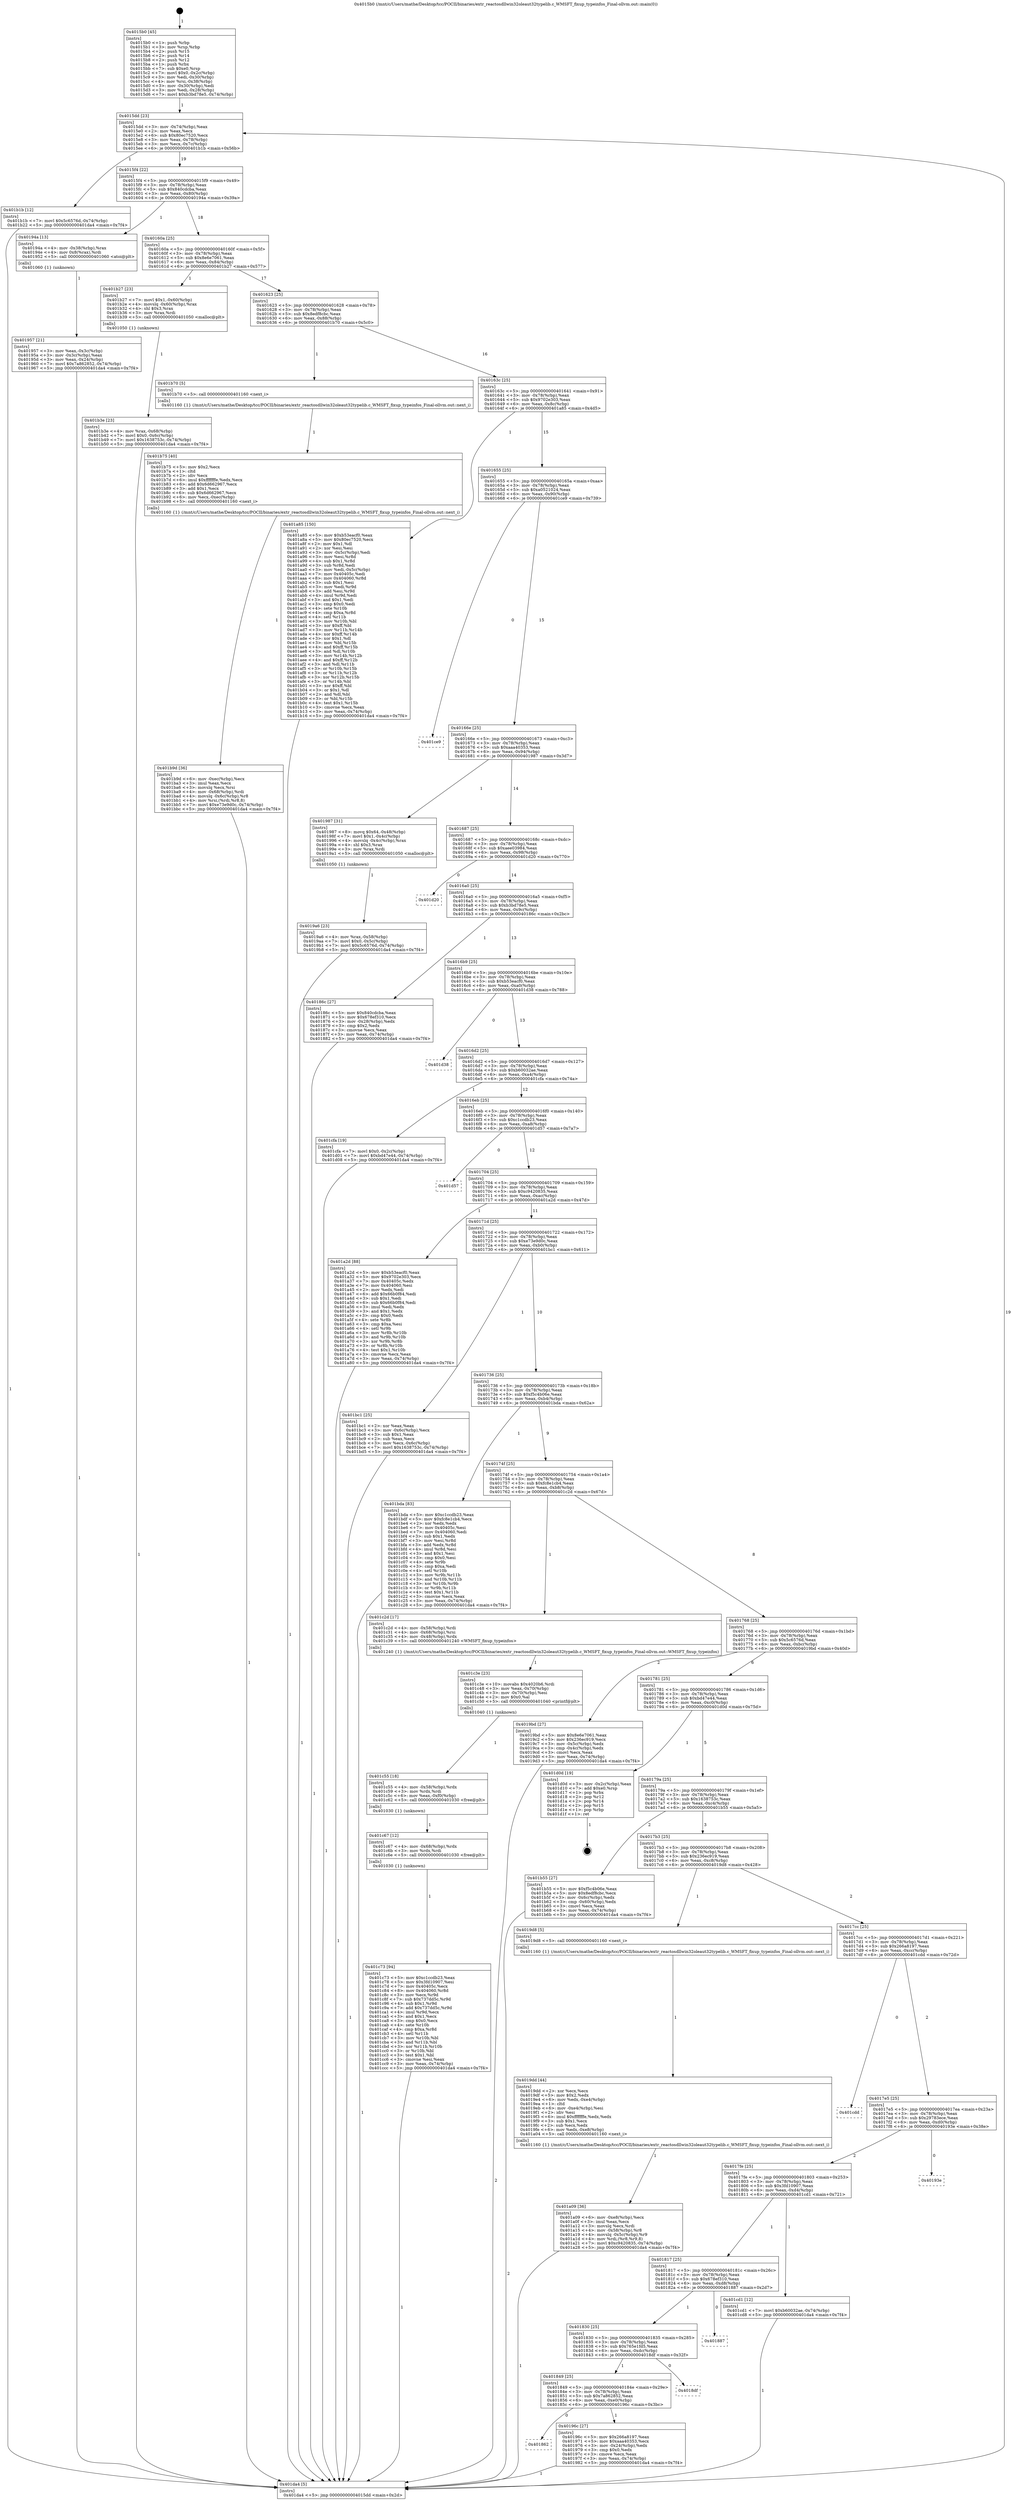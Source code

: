 digraph "0x4015b0" {
  label = "0x4015b0 (/mnt/c/Users/mathe/Desktop/tcc/POCII/binaries/extr_reactosdllwin32oleaut32typelib.c_WMSFT_fixup_typeinfos_Final-ollvm.out::main(0))"
  labelloc = "t"
  node[shape=record]

  Entry [label="",width=0.3,height=0.3,shape=circle,fillcolor=black,style=filled]
  "0x4015dd" [label="{
     0x4015dd [23]\l
     | [instrs]\l
     &nbsp;&nbsp;0x4015dd \<+3\>: mov -0x74(%rbp),%eax\l
     &nbsp;&nbsp;0x4015e0 \<+2\>: mov %eax,%ecx\l
     &nbsp;&nbsp;0x4015e2 \<+6\>: sub $0x80ec7520,%ecx\l
     &nbsp;&nbsp;0x4015e8 \<+3\>: mov %eax,-0x78(%rbp)\l
     &nbsp;&nbsp;0x4015eb \<+3\>: mov %ecx,-0x7c(%rbp)\l
     &nbsp;&nbsp;0x4015ee \<+6\>: je 0000000000401b1b \<main+0x56b\>\l
  }"]
  "0x401b1b" [label="{
     0x401b1b [12]\l
     | [instrs]\l
     &nbsp;&nbsp;0x401b1b \<+7\>: movl $0x5c6576d,-0x74(%rbp)\l
     &nbsp;&nbsp;0x401b22 \<+5\>: jmp 0000000000401da4 \<main+0x7f4\>\l
  }"]
  "0x4015f4" [label="{
     0x4015f4 [22]\l
     | [instrs]\l
     &nbsp;&nbsp;0x4015f4 \<+5\>: jmp 00000000004015f9 \<main+0x49\>\l
     &nbsp;&nbsp;0x4015f9 \<+3\>: mov -0x78(%rbp),%eax\l
     &nbsp;&nbsp;0x4015fc \<+5\>: sub $0x840cdcba,%eax\l
     &nbsp;&nbsp;0x401601 \<+3\>: mov %eax,-0x80(%rbp)\l
     &nbsp;&nbsp;0x401604 \<+6\>: je 000000000040194a \<main+0x39a\>\l
  }"]
  Exit [label="",width=0.3,height=0.3,shape=circle,fillcolor=black,style=filled,peripheries=2]
  "0x40194a" [label="{
     0x40194a [13]\l
     | [instrs]\l
     &nbsp;&nbsp;0x40194a \<+4\>: mov -0x38(%rbp),%rax\l
     &nbsp;&nbsp;0x40194e \<+4\>: mov 0x8(%rax),%rdi\l
     &nbsp;&nbsp;0x401952 \<+5\>: call 0000000000401060 \<atoi@plt\>\l
     | [calls]\l
     &nbsp;&nbsp;0x401060 \{1\} (unknown)\l
  }"]
  "0x40160a" [label="{
     0x40160a [25]\l
     | [instrs]\l
     &nbsp;&nbsp;0x40160a \<+5\>: jmp 000000000040160f \<main+0x5f\>\l
     &nbsp;&nbsp;0x40160f \<+3\>: mov -0x78(%rbp),%eax\l
     &nbsp;&nbsp;0x401612 \<+5\>: sub $0x8e6e7061,%eax\l
     &nbsp;&nbsp;0x401617 \<+6\>: mov %eax,-0x84(%rbp)\l
     &nbsp;&nbsp;0x40161d \<+6\>: je 0000000000401b27 \<main+0x577\>\l
  }"]
  "0x401c73" [label="{
     0x401c73 [94]\l
     | [instrs]\l
     &nbsp;&nbsp;0x401c73 \<+5\>: mov $0xc1ccdb23,%eax\l
     &nbsp;&nbsp;0x401c78 \<+5\>: mov $0x3fd10907,%esi\l
     &nbsp;&nbsp;0x401c7d \<+7\>: mov 0x40405c,%ecx\l
     &nbsp;&nbsp;0x401c84 \<+8\>: mov 0x404060,%r8d\l
     &nbsp;&nbsp;0x401c8c \<+3\>: mov %ecx,%r9d\l
     &nbsp;&nbsp;0x401c8f \<+7\>: sub $0x737dd5c,%r9d\l
     &nbsp;&nbsp;0x401c96 \<+4\>: sub $0x1,%r9d\l
     &nbsp;&nbsp;0x401c9a \<+7\>: add $0x737dd5c,%r9d\l
     &nbsp;&nbsp;0x401ca1 \<+4\>: imul %r9d,%ecx\l
     &nbsp;&nbsp;0x401ca5 \<+3\>: and $0x1,%ecx\l
     &nbsp;&nbsp;0x401ca8 \<+3\>: cmp $0x0,%ecx\l
     &nbsp;&nbsp;0x401cab \<+4\>: sete %r10b\l
     &nbsp;&nbsp;0x401caf \<+4\>: cmp $0xa,%r8d\l
     &nbsp;&nbsp;0x401cb3 \<+4\>: setl %r11b\l
     &nbsp;&nbsp;0x401cb7 \<+3\>: mov %r10b,%bl\l
     &nbsp;&nbsp;0x401cba \<+3\>: and %r11b,%bl\l
     &nbsp;&nbsp;0x401cbd \<+3\>: xor %r11b,%r10b\l
     &nbsp;&nbsp;0x401cc0 \<+3\>: or %r10b,%bl\l
     &nbsp;&nbsp;0x401cc3 \<+3\>: test $0x1,%bl\l
     &nbsp;&nbsp;0x401cc6 \<+3\>: cmovne %esi,%eax\l
     &nbsp;&nbsp;0x401cc9 \<+3\>: mov %eax,-0x74(%rbp)\l
     &nbsp;&nbsp;0x401ccc \<+5\>: jmp 0000000000401da4 \<main+0x7f4\>\l
  }"]
  "0x401b27" [label="{
     0x401b27 [23]\l
     | [instrs]\l
     &nbsp;&nbsp;0x401b27 \<+7\>: movl $0x1,-0x60(%rbp)\l
     &nbsp;&nbsp;0x401b2e \<+4\>: movslq -0x60(%rbp),%rax\l
     &nbsp;&nbsp;0x401b32 \<+4\>: shl $0x3,%rax\l
     &nbsp;&nbsp;0x401b36 \<+3\>: mov %rax,%rdi\l
     &nbsp;&nbsp;0x401b39 \<+5\>: call 0000000000401050 \<malloc@plt\>\l
     | [calls]\l
     &nbsp;&nbsp;0x401050 \{1\} (unknown)\l
  }"]
  "0x401623" [label="{
     0x401623 [25]\l
     | [instrs]\l
     &nbsp;&nbsp;0x401623 \<+5\>: jmp 0000000000401628 \<main+0x78\>\l
     &nbsp;&nbsp;0x401628 \<+3\>: mov -0x78(%rbp),%eax\l
     &nbsp;&nbsp;0x40162b \<+5\>: sub $0x8edf8cbc,%eax\l
     &nbsp;&nbsp;0x401630 \<+6\>: mov %eax,-0x88(%rbp)\l
     &nbsp;&nbsp;0x401636 \<+6\>: je 0000000000401b70 \<main+0x5c0\>\l
  }"]
  "0x401c67" [label="{
     0x401c67 [12]\l
     | [instrs]\l
     &nbsp;&nbsp;0x401c67 \<+4\>: mov -0x68(%rbp),%rdx\l
     &nbsp;&nbsp;0x401c6b \<+3\>: mov %rdx,%rdi\l
     &nbsp;&nbsp;0x401c6e \<+5\>: call 0000000000401030 \<free@plt\>\l
     | [calls]\l
     &nbsp;&nbsp;0x401030 \{1\} (unknown)\l
  }"]
  "0x401b70" [label="{
     0x401b70 [5]\l
     | [instrs]\l
     &nbsp;&nbsp;0x401b70 \<+5\>: call 0000000000401160 \<next_i\>\l
     | [calls]\l
     &nbsp;&nbsp;0x401160 \{1\} (/mnt/c/Users/mathe/Desktop/tcc/POCII/binaries/extr_reactosdllwin32oleaut32typelib.c_WMSFT_fixup_typeinfos_Final-ollvm.out::next_i)\l
  }"]
  "0x40163c" [label="{
     0x40163c [25]\l
     | [instrs]\l
     &nbsp;&nbsp;0x40163c \<+5\>: jmp 0000000000401641 \<main+0x91\>\l
     &nbsp;&nbsp;0x401641 \<+3\>: mov -0x78(%rbp),%eax\l
     &nbsp;&nbsp;0x401644 \<+5\>: sub $0x9702e303,%eax\l
     &nbsp;&nbsp;0x401649 \<+6\>: mov %eax,-0x8c(%rbp)\l
     &nbsp;&nbsp;0x40164f \<+6\>: je 0000000000401a85 \<main+0x4d5\>\l
  }"]
  "0x401c55" [label="{
     0x401c55 [18]\l
     | [instrs]\l
     &nbsp;&nbsp;0x401c55 \<+4\>: mov -0x58(%rbp),%rdx\l
     &nbsp;&nbsp;0x401c59 \<+3\>: mov %rdx,%rdi\l
     &nbsp;&nbsp;0x401c5c \<+6\>: mov %eax,-0xf0(%rbp)\l
     &nbsp;&nbsp;0x401c62 \<+5\>: call 0000000000401030 \<free@plt\>\l
     | [calls]\l
     &nbsp;&nbsp;0x401030 \{1\} (unknown)\l
  }"]
  "0x401a85" [label="{
     0x401a85 [150]\l
     | [instrs]\l
     &nbsp;&nbsp;0x401a85 \<+5\>: mov $0xb53eacf0,%eax\l
     &nbsp;&nbsp;0x401a8a \<+5\>: mov $0x80ec7520,%ecx\l
     &nbsp;&nbsp;0x401a8f \<+2\>: mov $0x1,%dl\l
     &nbsp;&nbsp;0x401a91 \<+2\>: xor %esi,%esi\l
     &nbsp;&nbsp;0x401a93 \<+3\>: mov -0x5c(%rbp),%edi\l
     &nbsp;&nbsp;0x401a96 \<+3\>: mov %esi,%r8d\l
     &nbsp;&nbsp;0x401a99 \<+4\>: sub $0x1,%r8d\l
     &nbsp;&nbsp;0x401a9d \<+3\>: sub %r8d,%edi\l
     &nbsp;&nbsp;0x401aa0 \<+3\>: mov %edi,-0x5c(%rbp)\l
     &nbsp;&nbsp;0x401aa3 \<+7\>: mov 0x40405c,%edi\l
     &nbsp;&nbsp;0x401aaa \<+8\>: mov 0x404060,%r8d\l
     &nbsp;&nbsp;0x401ab2 \<+3\>: sub $0x1,%esi\l
     &nbsp;&nbsp;0x401ab5 \<+3\>: mov %edi,%r9d\l
     &nbsp;&nbsp;0x401ab8 \<+3\>: add %esi,%r9d\l
     &nbsp;&nbsp;0x401abb \<+4\>: imul %r9d,%edi\l
     &nbsp;&nbsp;0x401abf \<+3\>: and $0x1,%edi\l
     &nbsp;&nbsp;0x401ac2 \<+3\>: cmp $0x0,%edi\l
     &nbsp;&nbsp;0x401ac5 \<+4\>: sete %r10b\l
     &nbsp;&nbsp;0x401ac9 \<+4\>: cmp $0xa,%r8d\l
     &nbsp;&nbsp;0x401acd \<+4\>: setl %r11b\l
     &nbsp;&nbsp;0x401ad1 \<+3\>: mov %r10b,%bl\l
     &nbsp;&nbsp;0x401ad4 \<+3\>: xor $0xff,%bl\l
     &nbsp;&nbsp;0x401ad7 \<+3\>: mov %r11b,%r14b\l
     &nbsp;&nbsp;0x401ada \<+4\>: xor $0xff,%r14b\l
     &nbsp;&nbsp;0x401ade \<+3\>: xor $0x1,%dl\l
     &nbsp;&nbsp;0x401ae1 \<+3\>: mov %bl,%r15b\l
     &nbsp;&nbsp;0x401ae4 \<+4\>: and $0xff,%r15b\l
     &nbsp;&nbsp;0x401ae8 \<+3\>: and %dl,%r10b\l
     &nbsp;&nbsp;0x401aeb \<+3\>: mov %r14b,%r12b\l
     &nbsp;&nbsp;0x401aee \<+4\>: and $0xff,%r12b\l
     &nbsp;&nbsp;0x401af2 \<+3\>: and %dl,%r11b\l
     &nbsp;&nbsp;0x401af5 \<+3\>: or %r10b,%r15b\l
     &nbsp;&nbsp;0x401af8 \<+3\>: or %r11b,%r12b\l
     &nbsp;&nbsp;0x401afb \<+3\>: xor %r12b,%r15b\l
     &nbsp;&nbsp;0x401afe \<+3\>: or %r14b,%bl\l
     &nbsp;&nbsp;0x401b01 \<+3\>: xor $0xff,%bl\l
     &nbsp;&nbsp;0x401b04 \<+3\>: or $0x1,%dl\l
     &nbsp;&nbsp;0x401b07 \<+2\>: and %dl,%bl\l
     &nbsp;&nbsp;0x401b09 \<+3\>: or %bl,%r15b\l
     &nbsp;&nbsp;0x401b0c \<+4\>: test $0x1,%r15b\l
     &nbsp;&nbsp;0x401b10 \<+3\>: cmovne %ecx,%eax\l
     &nbsp;&nbsp;0x401b13 \<+3\>: mov %eax,-0x74(%rbp)\l
     &nbsp;&nbsp;0x401b16 \<+5\>: jmp 0000000000401da4 \<main+0x7f4\>\l
  }"]
  "0x401655" [label="{
     0x401655 [25]\l
     | [instrs]\l
     &nbsp;&nbsp;0x401655 \<+5\>: jmp 000000000040165a \<main+0xaa\>\l
     &nbsp;&nbsp;0x40165a \<+3\>: mov -0x78(%rbp),%eax\l
     &nbsp;&nbsp;0x40165d \<+5\>: sub $0xa0521024,%eax\l
     &nbsp;&nbsp;0x401662 \<+6\>: mov %eax,-0x90(%rbp)\l
     &nbsp;&nbsp;0x401668 \<+6\>: je 0000000000401ce9 \<main+0x739\>\l
  }"]
  "0x401c3e" [label="{
     0x401c3e [23]\l
     | [instrs]\l
     &nbsp;&nbsp;0x401c3e \<+10\>: movabs $0x4020b6,%rdi\l
     &nbsp;&nbsp;0x401c48 \<+3\>: mov %eax,-0x70(%rbp)\l
     &nbsp;&nbsp;0x401c4b \<+3\>: mov -0x70(%rbp),%esi\l
     &nbsp;&nbsp;0x401c4e \<+2\>: mov $0x0,%al\l
     &nbsp;&nbsp;0x401c50 \<+5\>: call 0000000000401040 \<printf@plt\>\l
     | [calls]\l
     &nbsp;&nbsp;0x401040 \{1\} (unknown)\l
  }"]
  "0x401ce9" [label="{
     0x401ce9\l
  }", style=dashed]
  "0x40166e" [label="{
     0x40166e [25]\l
     | [instrs]\l
     &nbsp;&nbsp;0x40166e \<+5\>: jmp 0000000000401673 \<main+0xc3\>\l
     &nbsp;&nbsp;0x401673 \<+3\>: mov -0x78(%rbp),%eax\l
     &nbsp;&nbsp;0x401676 \<+5\>: sub $0xaaa40353,%eax\l
     &nbsp;&nbsp;0x40167b \<+6\>: mov %eax,-0x94(%rbp)\l
     &nbsp;&nbsp;0x401681 \<+6\>: je 0000000000401987 \<main+0x3d7\>\l
  }"]
  "0x401b9d" [label="{
     0x401b9d [36]\l
     | [instrs]\l
     &nbsp;&nbsp;0x401b9d \<+6\>: mov -0xec(%rbp),%ecx\l
     &nbsp;&nbsp;0x401ba3 \<+3\>: imul %eax,%ecx\l
     &nbsp;&nbsp;0x401ba6 \<+3\>: movslq %ecx,%rsi\l
     &nbsp;&nbsp;0x401ba9 \<+4\>: mov -0x68(%rbp),%rdi\l
     &nbsp;&nbsp;0x401bad \<+4\>: movslq -0x6c(%rbp),%r8\l
     &nbsp;&nbsp;0x401bb1 \<+4\>: mov %rsi,(%rdi,%r8,8)\l
     &nbsp;&nbsp;0x401bb5 \<+7\>: movl $0xe73e9d0c,-0x74(%rbp)\l
     &nbsp;&nbsp;0x401bbc \<+5\>: jmp 0000000000401da4 \<main+0x7f4\>\l
  }"]
  "0x401987" [label="{
     0x401987 [31]\l
     | [instrs]\l
     &nbsp;&nbsp;0x401987 \<+8\>: movq $0x64,-0x48(%rbp)\l
     &nbsp;&nbsp;0x40198f \<+7\>: movl $0x1,-0x4c(%rbp)\l
     &nbsp;&nbsp;0x401996 \<+4\>: movslq -0x4c(%rbp),%rax\l
     &nbsp;&nbsp;0x40199a \<+4\>: shl $0x3,%rax\l
     &nbsp;&nbsp;0x40199e \<+3\>: mov %rax,%rdi\l
     &nbsp;&nbsp;0x4019a1 \<+5\>: call 0000000000401050 \<malloc@plt\>\l
     | [calls]\l
     &nbsp;&nbsp;0x401050 \{1\} (unknown)\l
  }"]
  "0x401687" [label="{
     0x401687 [25]\l
     | [instrs]\l
     &nbsp;&nbsp;0x401687 \<+5\>: jmp 000000000040168c \<main+0xdc\>\l
     &nbsp;&nbsp;0x40168c \<+3\>: mov -0x78(%rbp),%eax\l
     &nbsp;&nbsp;0x40168f \<+5\>: sub $0xaee03984,%eax\l
     &nbsp;&nbsp;0x401694 \<+6\>: mov %eax,-0x98(%rbp)\l
     &nbsp;&nbsp;0x40169a \<+6\>: je 0000000000401d20 \<main+0x770\>\l
  }"]
  "0x401b75" [label="{
     0x401b75 [40]\l
     | [instrs]\l
     &nbsp;&nbsp;0x401b75 \<+5\>: mov $0x2,%ecx\l
     &nbsp;&nbsp;0x401b7a \<+1\>: cltd\l
     &nbsp;&nbsp;0x401b7b \<+2\>: idiv %ecx\l
     &nbsp;&nbsp;0x401b7d \<+6\>: imul $0xfffffffe,%edx,%ecx\l
     &nbsp;&nbsp;0x401b83 \<+6\>: add $0x6d662967,%ecx\l
     &nbsp;&nbsp;0x401b89 \<+3\>: add $0x1,%ecx\l
     &nbsp;&nbsp;0x401b8c \<+6\>: sub $0x6d662967,%ecx\l
     &nbsp;&nbsp;0x401b92 \<+6\>: mov %ecx,-0xec(%rbp)\l
     &nbsp;&nbsp;0x401b98 \<+5\>: call 0000000000401160 \<next_i\>\l
     | [calls]\l
     &nbsp;&nbsp;0x401160 \{1\} (/mnt/c/Users/mathe/Desktop/tcc/POCII/binaries/extr_reactosdllwin32oleaut32typelib.c_WMSFT_fixup_typeinfos_Final-ollvm.out::next_i)\l
  }"]
  "0x401d20" [label="{
     0x401d20\l
  }", style=dashed]
  "0x4016a0" [label="{
     0x4016a0 [25]\l
     | [instrs]\l
     &nbsp;&nbsp;0x4016a0 \<+5\>: jmp 00000000004016a5 \<main+0xf5\>\l
     &nbsp;&nbsp;0x4016a5 \<+3\>: mov -0x78(%rbp),%eax\l
     &nbsp;&nbsp;0x4016a8 \<+5\>: sub $0xb3bd78e5,%eax\l
     &nbsp;&nbsp;0x4016ad \<+6\>: mov %eax,-0x9c(%rbp)\l
     &nbsp;&nbsp;0x4016b3 \<+6\>: je 000000000040186c \<main+0x2bc\>\l
  }"]
  "0x401b3e" [label="{
     0x401b3e [23]\l
     | [instrs]\l
     &nbsp;&nbsp;0x401b3e \<+4\>: mov %rax,-0x68(%rbp)\l
     &nbsp;&nbsp;0x401b42 \<+7\>: movl $0x0,-0x6c(%rbp)\l
     &nbsp;&nbsp;0x401b49 \<+7\>: movl $0x1638753c,-0x74(%rbp)\l
     &nbsp;&nbsp;0x401b50 \<+5\>: jmp 0000000000401da4 \<main+0x7f4\>\l
  }"]
  "0x40186c" [label="{
     0x40186c [27]\l
     | [instrs]\l
     &nbsp;&nbsp;0x40186c \<+5\>: mov $0x840cdcba,%eax\l
     &nbsp;&nbsp;0x401871 \<+5\>: mov $0x678ef310,%ecx\l
     &nbsp;&nbsp;0x401876 \<+3\>: mov -0x28(%rbp),%edx\l
     &nbsp;&nbsp;0x401879 \<+3\>: cmp $0x2,%edx\l
     &nbsp;&nbsp;0x40187c \<+3\>: cmovne %ecx,%eax\l
     &nbsp;&nbsp;0x40187f \<+3\>: mov %eax,-0x74(%rbp)\l
     &nbsp;&nbsp;0x401882 \<+5\>: jmp 0000000000401da4 \<main+0x7f4\>\l
  }"]
  "0x4016b9" [label="{
     0x4016b9 [25]\l
     | [instrs]\l
     &nbsp;&nbsp;0x4016b9 \<+5\>: jmp 00000000004016be \<main+0x10e\>\l
     &nbsp;&nbsp;0x4016be \<+3\>: mov -0x78(%rbp),%eax\l
     &nbsp;&nbsp;0x4016c1 \<+5\>: sub $0xb53eacf0,%eax\l
     &nbsp;&nbsp;0x4016c6 \<+6\>: mov %eax,-0xa0(%rbp)\l
     &nbsp;&nbsp;0x4016cc \<+6\>: je 0000000000401d38 \<main+0x788\>\l
  }"]
  "0x401da4" [label="{
     0x401da4 [5]\l
     | [instrs]\l
     &nbsp;&nbsp;0x401da4 \<+5\>: jmp 00000000004015dd \<main+0x2d\>\l
  }"]
  "0x4015b0" [label="{
     0x4015b0 [45]\l
     | [instrs]\l
     &nbsp;&nbsp;0x4015b0 \<+1\>: push %rbp\l
     &nbsp;&nbsp;0x4015b1 \<+3\>: mov %rsp,%rbp\l
     &nbsp;&nbsp;0x4015b4 \<+2\>: push %r15\l
     &nbsp;&nbsp;0x4015b6 \<+2\>: push %r14\l
     &nbsp;&nbsp;0x4015b8 \<+2\>: push %r12\l
     &nbsp;&nbsp;0x4015ba \<+1\>: push %rbx\l
     &nbsp;&nbsp;0x4015bb \<+7\>: sub $0xe0,%rsp\l
     &nbsp;&nbsp;0x4015c2 \<+7\>: movl $0x0,-0x2c(%rbp)\l
     &nbsp;&nbsp;0x4015c9 \<+3\>: mov %edi,-0x30(%rbp)\l
     &nbsp;&nbsp;0x4015cc \<+4\>: mov %rsi,-0x38(%rbp)\l
     &nbsp;&nbsp;0x4015d0 \<+3\>: mov -0x30(%rbp),%edi\l
     &nbsp;&nbsp;0x4015d3 \<+3\>: mov %edi,-0x28(%rbp)\l
     &nbsp;&nbsp;0x4015d6 \<+7\>: movl $0xb3bd78e5,-0x74(%rbp)\l
  }"]
  "0x401957" [label="{
     0x401957 [21]\l
     | [instrs]\l
     &nbsp;&nbsp;0x401957 \<+3\>: mov %eax,-0x3c(%rbp)\l
     &nbsp;&nbsp;0x40195a \<+3\>: mov -0x3c(%rbp),%eax\l
     &nbsp;&nbsp;0x40195d \<+3\>: mov %eax,-0x24(%rbp)\l
     &nbsp;&nbsp;0x401960 \<+7\>: movl $0x7a862852,-0x74(%rbp)\l
     &nbsp;&nbsp;0x401967 \<+5\>: jmp 0000000000401da4 \<main+0x7f4\>\l
  }"]
  "0x401a09" [label="{
     0x401a09 [36]\l
     | [instrs]\l
     &nbsp;&nbsp;0x401a09 \<+6\>: mov -0xe8(%rbp),%ecx\l
     &nbsp;&nbsp;0x401a0f \<+3\>: imul %eax,%ecx\l
     &nbsp;&nbsp;0x401a12 \<+3\>: movslq %ecx,%rdi\l
     &nbsp;&nbsp;0x401a15 \<+4\>: mov -0x58(%rbp),%r8\l
     &nbsp;&nbsp;0x401a19 \<+4\>: movslq -0x5c(%rbp),%r9\l
     &nbsp;&nbsp;0x401a1d \<+4\>: mov %rdi,(%r8,%r9,8)\l
     &nbsp;&nbsp;0x401a21 \<+7\>: movl $0xc9420835,-0x74(%rbp)\l
     &nbsp;&nbsp;0x401a28 \<+5\>: jmp 0000000000401da4 \<main+0x7f4\>\l
  }"]
  "0x401d38" [label="{
     0x401d38\l
  }", style=dashed]
  "0x4016d2" [label="{
     0x4016d2 [25]\l
     | [instrs]\l
     &nbsp;&nbsp;0x4016d2 \<+5\>: jmp 00000000004016d7 \<main+0x127\>\l
     &nbsp;&nbsp;0x4016d7 \<+3\>: mov -0x78(%rbp),%eax\l
     &nbsp;&nbsp;0x4016da \<+5\>: sub $0xb60032ae,%eax\l
     &nbsp;&nbsp;0x4016df \<+6\>: mov %eax,-0xa4(%rbp)\l
     &nbsp;&nbsp;0x4016e5 \<+6\>: je 0000000000401cfa \<main+0x74a\>\l
  }"]
  "0x4019dd" [label="{
     0x4019dd [44]\l
     | [instrs]\l
     &nbsp;&nbsp;0x4019dd \<+2\>: xor %ecx,%ecx\l
     &nbsp;&nbsp;0x4019df \<+5\>: mov $0x2,%edx\l
     &nbsp;&nbsp;0x4019e4 \<+6\>: mov %edx,-0xe4(%rbp)\l
     &nbsp;&nbsp;0x4019ea \<+1\>: cltd\l
     &nbsp;&nbsp;0x4019eb \<+6\>: mov -0xe4(%rbp),%esi\l
     &nbsp;&nbsp;0x4019f1 \<+2\>: idiv %esi\l
     &nbsp;&nbsp;0x4019f3 \<+6\>: imul $0xfffffffe,%edx,%edx\l
     &nbsp;&nbsp;0x4019f9 \<+3\>: sub $0x1,%ecx\l
     &nbsp;&nbsp;0x4019fc \<+2\>: sub %ecx,%edx\l
     &nbsp;&nbsp;0x4019fe \<+6\>: mov %edx,-0xe8(%rbp)\l
     &nbsp;&nbsp;0x401a04 \<+5\>: call 0000000000401160 \<next_i\>\l
     | [calls]\l
     &nbsp;&nbsp;0x401160 \{1\} (/mnt/c/Users/mathe/Desktop/tcc/POCII/binaries/extr_reactosdllwin32oleaut32typelib.c_WMSFT_fixup_typeinfos_Final-ollvm.out::next_i)\l
  }"]
  "0x401cfa" [label="{
     0x401cfa [19]\l
     | [instrs]\l
     &nbsp;&nbsp;0x401cfa \<+7\>: movl $0x0,-0x2c(%rbp)\l
     &nbsp;&nbsp;0x401d01 \<+7\>: movl $0xbd47e44,-0x74(%rbp)\l
     &nbsp;&nbsp;0x401d08 \<+5\>: jmp 0000000000401da4 \<main+0x7f4\>\l
  }"]
  "0x4016eb" [label="{
     0x4016eb [25]\l
     | [instrs]\l
     &nbsp;&nbsp;0x4016eb \<+5\>: jmp 00000000004016f0 \<main+0x140\>\l
     &nbsp;&nbsp;0x4016f0 \<+3\>: mov -0x78(%rbp),%eax\l
     &nbsp;&nbsp;0x4016f3 \<+5\>: sub $0xc1ccdb23,%eax\l
     &nbsp;&nbsp;0x4016f8 \<+6\>: mov %eax,-0xa8(%rbp)\l
     &nbsp;&nbsp;0x4016fe \<+6\>: je 0000000000401d57 \<main+0x7a7\>\l
  }"]
  "0x4019a6" [label="{
     0x4019a6 [23]\l
     | [instrs]\l
     &nbsp;&nbsp;0x4019a6 \<+4\>: mov %rax,-0x58(%rbp)\l
     &nbsp;&nbsp;0x4019aa \<+7\>: movl $0x0,-0x5c(%rbp)\l
     &nbsp;&nbsp;0x4019b1 \<+7\>: movl $0x5c6576d,-0x74(%rbp)\l
     &nbsp;&nbsp;0x4019b8 \<+5\>: jmp 0000000000401da4 \<main+0x7f4\>\l
  }"]
  "0x401d57" [label="{
     0x401d57\l
  }", style=dashed]
  "0x401704" [label="{
     0x401704 [25]\l
     | [instrs]\l
     &nbsp;&nbsp;0x401704 \<+5\>: jmp 0000000000401709 \<main+0x159\>\l
     &nbsp;&nbsp;0x401709 \<+3\>: mov -0x78(%rbp),%eax\l
     &nbsp;&nbsp;0x40170c \<+5\>: sub $0xc9420835,%eax\l
     &nbsp;&nbsp;0x401711 \<+6\>: mov %eax,-0xac(%rbp)\l
     &nbsp;&nbsp;0x401717 \<+6\>: je 0000000000401a2d \<main+0x47d\>\l
  }"]
  "0x401862" [label="{
     0x401862\l
  }", style=dashed]
  "0x401a2d" [label="{
     0x401a2d [88]\l
     | [instrs]\l
     &nbsp;&nbsp;0x401a2d \<+5\>: mov $0xb53eacf0,%eax\l
     &nbsp;&nbsp;0x401a32 \<+5\>: mov $0x9702e303,%ecx\l
     &nbsp;&nbsp;0x401a37 \<+7\>: mov 0x40405c,%edx\l
     &nbsp;&nbsp;0x401a3e \<+7\>: mov 0x404060,%esi\l
     &nbsp;&nbsp;0x401a45 \<+2\>: mov %edx,%edi\l
     &nbsp;&nbsp;0x401a47 \<+6\>: add $0x66b0f84,%edi\l
     &nbsp;&nbsp;0x401a4d \<+3\>: sub $0x1,%edi\l
     &nbsp;&nbsp;0x401a50 \<+6\>: sub $0x66b0f84,%edi\l
     &nbsp;&nbsp;0x401a56 \<+3\>: imul %edi,%edx\l
     &nbsp;&nbsp;0x401a59 \<+3\>: and $0x1,%edx\l
     &nbsp;&nbsp;0x401a5c \<+3\>: cmp $0x0,%edx\l
     &nbsp;&nbsp;0x401a5f \<+4\>: sete %r8b\l
     &nbsp;&nbsp;0x401a63 \<+3\>: cmp $0xa,%esi\l
     &nbsp;&nbsp;0x401a66 \<+4\>: setl %r9b\l
     &nbsp;&nbsp;0x401a6a \<+3\>: mov %r8b,%r10b\l
     &nbsp;&nbsp;0x401a6d \<+3\>: and %r9b,%r10b\l
     &nbsp;&nbsp;0x401a70 \<+3\>: xor %r9b,%r8b\l
     &nbsp;&nbsp;0x401a73 \<+3\>: or %r8b,%r10b\l
     &nbsp;&nbsp;0x401a76 \<+4\>: test $0x1,%r10b\l
     &nbsp;&nbsp;0x401a7a \<+3\>: cmovne %ecx,%eax\l
     &nbsp;&nbsp;0x401a7d \<+3\>: mov %eax,-0x74(%rbp)\l
     &nbsp;&nbsp;0x401a80 \<+5\>: jmp 0000000000401da4 \<main+0x7f4\>\l
  }"]
  "0x40171d" [label="{
     0x40171d [25]\l
     | [instrs]\l
     &nbsp;&nbsp;0x40171d \<+5\>: jmp 0000000000401722 \<main+0x172\>\l
     &nbsp;&nbsp;0x401722 \<+3\>: mov -0x78(%rbp),%eax\l
     &nbsp;&nbsp;0x401725 \<+5\>: sub $0xe73e9d0c,%eax\l
     &nbsp;&nbsp;0x40172a \<+6\>: mov %eax,-0xb0(%rbp)\l
     &nbsp;&nbsp;0x401730 \<+6\>: je 0000000000401bc1 \<main+0x611\>\l
  }"]
  "0x40196c" [label="{
     0x40196c [27]\l
     | [instrs]\l
     &nbsp;&nbsp;0x40196c \<+5\>: mov $0x266a8197,%eax\l
     &nbsp;&nbsp;0x401971 \<+5\>: mov $0xaaa40353,%ecx\l
     &nbsp;&nbsp;0x401976 \<+3\>: mov -0x24(%rbp),%edx\l
     &nbsp;&nbsp;0x401979 \<+3\>: cmp $0x0,%edx\l
     &nbsp;&nbsp;0x40197c \<+3\>: cmove %ecx,%eax\l
     &nbsp;&nbsp;0x40197f \<+3\>: mov %eax,-0x74(%rbp)\l
     &nbsp;&nbsp;0x401982 \<+5\>: jmp 0000000000401da4 \<main+0x7f4\>\l
  }"]
  "0x401bc1" [label="{
     0x401bc1 [25]\l
     | [instrs]\l
     &nbsp;&nbsp;0x401bc1 \<+2\>: xor %eax,%eax\l
     &nbsp;&nbsp;0x401bc3 \<+3\>: mov -0x6c(%rbp),%ecx\l
     &nbsp;&nbsp;0x401bc6 \<+3\>: sub $0x1,%eax\l
     &nbsp;&nbsp;0x401bc9 \<+2\>: sub %eax,%ecx\l
     &nbsp;&nbsp;0x401bcb \<+3\>: mov %ecx,-0x6c(%rbp)\l
     &nbsp;&nbsp;0x401bce \<+7\>: movl $0x1638753c,-0x74(%rbp)\l
     &nbsp;&nbsp;0x401bd5 \<+5\>: jmp 0000000000401da4 \<main+0x7f4\>\l
  }"]
  "0x401736" [label="{
     0x401736 [25]\l
     | [instrs]\l
     &nbsp;&nbsp;0x401736 \<+5\>: jmp 000000000040173b \<main+0x18b\>\l
     &nbsp;&nbsp;0x40173b \<+3\>: mov -0x78(%rbp),%eax\l
     &nbsp;&nbsp;0x40173e \<+5\>: sub $0xf5c4b06e,%eax\l
     &nbsp;&nbsp;0x401743 \<+6\>: mov %eax,-0xb4(%rbp)\l
     &nbsp;&nbsp;0x401749 \<+6\>: je 0000000000401bda \<main+0x62a\>\l
  }"]
  "0x401849" [label="{
     0x401849 [25]\l
     | [instrs]\l
     &nbsp;&nbsp;0x401849 \<+5\>: jmp 000000000040184e \<main+0x29e\>\l
     &nbsp;&nbsp;0x40184e \<+3\>: mov -0x78(%rbp),%eax\l
     &nbsp;&nbsp;0x401851 \<+5\>: sub $0x7a862852,%eax\l
     &nbsp;&nbsp;0x401856 \<+6\>: mov %eax,-0xe0(%rbp)\l
     &nbsp;&nbsp;0x40185c \<+6\>: je 000000000040196c \<main+0x3bc\>\l
  }"]
  "0x401bda" [label="{
     0x401bda [83]\l
     | [instrs]\l
     &nbsp;&nbsp;0x401bda \<+5\>: mov $0xc1ccdb23,%eax\l
     &nbsp;&nbsp;0x401bdf \<+5\>: mov $0xfc8e1cb4,%ecx\l
     &nbsp;&nbsp;0x401be4 \<+2\>: xor %edx,%edx\l
     &nbsp;&nbsp;0x401be6 \<+7\>: mov 0x40405c,%esi\l
     &nbsp;&nbsp;0x401bed \<+7\>: mov 0x404060,%edi\l
     &nbsp;&nbsp;0x401bf4 \<+3\>: sub $0x1,%edx\l
     &nbsp;&nbsp;0x401bf7 \<+3\>: mov %esi,%r8d\l
     &nbsp;&nbsp;0x401bfa \<+3\>: add %edx,%r8d\l
     &nbsp;&nbsp;0x401bfd \<+4\>: imul %r8d,%esi\l
     &nbsp;&nbsp;0x401c01 \<+3\>: and $0x1,%esi\l
     &nbsp;&nbsp;0x401c04 \<+3\>: cmp $0x0,%esi\l
     &nbsp;&nbsp;0x401c07 \<+4\>: sete %r9b\l
     &nbsp;&nbsp;0x401c0b \<+3\>: cmp $0xa,%edi\l
     &nbsp;&nbsp;0x401c0e \<+4\>: setl %r10b\l
     &nbsp;&nbsp;0x401c12 \<+3\>: mov %r9b,%r11b\l
     &nbsp;&nbsp;0x401c15 \<+3\>: and %r10b,%r11b\l
     &nbsp;&nbsp;0x401c18 \<+3\>: xor %r10b,%r9b\l
     &nbsp;&nbsp;0x401c1b \<+3\>: or %r9b,%r11b\l
     &nbsp;&nbsp;0x401c1e \<+4\>: test $0x1,%r11b\l
     &nbsp;&nbsp;0x401c22 \<+3\>: cmovne %ecx,%eax\l
     &nbsp;&nbsp;0x401c25 \<+3\>: mov %eax,-0x74(%rbp)\l
     &nbsp;&nbsp;0x401c28 \<+5\>: jmp 0000000000401da4 \<main+0x7f4\>\l
  }"]
  "0x40174f" [label="{
     0x40174f [25]\l
     | [instrs]\l
     &nbsp;&nbsp;0x40174f \<+5\>: jmp 0000000000401754 \<main+0x1a4\>\l
     &nbsp;&nbsp;0x401754 \<+3\>: mov -0x78(%rbp),%eax\l
     &nbsp;&nbsp;0x401757 \<+5\>: sub $0xfc8e1cb4,%eax\l
     &nbsp;&nbsp;0x40175c \<+6\>: mov %eax,-0xb8(%rbp)\l
     &nbsp;&nbsp;0x401762 \<+6\>: je 0000000000401c2d \<main+0x67d\>\l
  }"]
  "0x4018df" [label="{
     0x4018df\l
  }", style=dashed]
  "0x401c2d" [label="{
     0x401c2d [17]\l
     | [instrs]\l
     &nbsp;&nbsp;0x401c2d \<+4\>: mov -0x58(%rbp),%rdi\l
     &nbsp;&nbsp;0x401c31 \<+4\>: mov -0x68(%rbp),%rsi\l
     &nbsp;&nbsp;0x401c35 \<+4\>: mov -0x48(%rbp),%rdx\l
     &nbsp;&nbsp;0x401c39 \<+5\>: call 0000000000401240 \<WMSFT_fixup_typeinfos\>\l
     | [calls]\l
     &nbsp;&nbsp;0x401240 \{1\} (/mnt/c/Users/mathe/Desktop/tcc/POCII/binaries/extr_reactosdllwin32oleaut32typelib.c_WMSFT_fixup_typeinfos_Final-ollvm.out::WMSFT_fixup_typeinfos)\l
  }"]
  "0x401768" [label="{
     0x401768 [25]\l
     | [instrs]\l
     &nbsp;&nbsp;0x401768 \<+5\>: jmp 000000000040176d \<main+0x1bd\>\l
     &nbsp;&nbsp;0x40176d \<+3\>: mov -0x78(%rbp),%eax\l
     &nbsp;&nbsp;0x401770 \<+5\>: sub $0x5c6576d,%eax\l
     &nbsp;&nbsp;0x401775 \<+6\>: mov %eax,-0xbc(%rbp)\l
     &nbsp;&nbsp;0x40177b \<+6\>: je 00000000004019bd \<main+0x40d\>\l
  }"]
  "0x401830" [label="{
     0x401830 [25]\l
     | [instrs]\l
     &nbsp;&nbsp;0x401830 \<+5\>: jmp 0000000000401835 \<main+0x285\>\l
     &nbsp;&nbsp;0x401835 \<+3\>: mov -0x78(%rbp),%eax\l
     &nbsp;&nbsp;0x401838 \<+5\>: sub $0x765e1fd5,%eax\l
     &nbsp;&nbsp;0x40183d \<+6\>: mov %eax,-0xdc(%rbp)\l
     &nbsp;&nbsp;0x401843 \<+6\>: je 00000000004018df \<main+0x32f\>\l
  }"]
  "0x4019bd" [label="{
     0x4019bd [27]\l
     | [instrs]\l
     &nbsp;&nbsp;0x4019bd \<+5\>: mov $0x8e6e7061,%eax\l
     &nbsp;&nbsp;0x4019c2 \<+5\>: mov $0x236ec919,%ecx\l
     &nbsp;&nbsp;0x4019c7 \<+3\>: mov -0x5c(%rbp),%edx\l
     &nbsp;&nbsp;0x4019ca \<+3\>: cmp -0x4c(%rbp),%edx\l
     &nbsp;&nbsp;0x4019cd \<+3\>: cmovl %ecx,%eax\l
     &nbsp;&nbsp;0x4019d0 \<+3\>: mov %eax,-0x74(%rbp)\l
     &nbsp;&nbsp;0x4019d3 \<+5\>: jmp 0000000000401da4 \<main+0x7f4\>\l
  }"]
  "0x401781" [label="{
     0x401781 [25]\l
     | [instrs]\l
     &nbsp;&nbsp;0x401781 \<+5\>: jmp 0000000000401786 \<main+0x1d6\>\l
     &nbsp;&nbsp;0x401786 \<+3\>: mov -0x78(%rbp),%eax\l
     &nbsp;&nbsp;0x401789 \<+5\>: sub $0xbd47e44,%eax\l
     &nbsp;&nbsp;0x40178e \<+6\>: mov %eax,-0xc0(%rbp)\l
     &nbsp;&nbsp;0x401794 \<+6\>: je 0000000000401d0d \<main+0x75d\>\l
  }"]
  "0x401887" [label="{
     0x401887\l
  }", style=dashed]
  "0x401d0d" [label="{
     0x401d0d [19]\l
     | [instrs]\l
     &nbsp;&nbsp;0x401d0d \<+3\>: mov -0x2c(%rbp),%eax\l
     &nbsp;&nbsp;0x401d10 \<+7\>: add $0xe0,%rsp\l
     &nbsp;&nbsp;0x401d17 \<+1\>: pop %rbx\l
     &nbsp;&nbsp;0x401d18 \<+2\>: pop %r12\l
     &nbsp;&nbsp;0x401d1a \<+2\>: pop %r14\l
     &nbsp;&nbsp;0x401d1c \<+2\>: pop %r15\l
     &nbsp;&nbsp;0x401d1e \<+1\>: pop %rbp\l
     &nbsp;&nbsp;0x401d1f \<+1\>: ret\l
  }"]
  "0x40179a" [label="{
     0x40179a [25]\l
     | [instrs]\l
     &nbsp;&nbsp;0x40179a \<+5\>: jmp 000000000040179f \<main+0x1ef\>\l
     &nbsp;&nbsp;0x40179f \<+3\>: mov -0x78(%rbp),%eax\l
     &nbsp;&nbsp;0x4017a2 \<+5\>: sub $0x1638753c,%eax\l
     &nbsp;&nbsp;0x4017a7 \<+6\>: mov %eax,-0xc4(%rbp)\l
     &nbsp;&nbsp;0x4017ad \<+6\>: je 0000000000401b55 \<main+0x5a5\>\l
  }"]
  "0x401817" [label="{
     0x401817 [25]\l
     | [instrs]\l
     &nbsp;&nbsp;0x401817 \<+5\>: jmp 000000000040181c \<main+0x26c\>\l
     &nbsp;&nbsp;0x40181c \<+3\>: mov -0x78(%rbp),%eax\l
     &nbsp;&nbsp;0x40181f \<+5\>: sub $0x678ef310,%eax\l
     &nbsp;&nbsp;0x401824 \<+6\>: mov %eax,-0xd8(%rbp)\l
     &nbsp;&nbsp;0x40182a \<+6\>: je 0000000000401887 \<main+0x2d7\>\l
  }"]
  "0x401b55" [label="{
     0x401b55 [27]\l
     | [instrs]\l
     &nbsp;&nbsp;0x401b55 \<+5\>: mov $0xf5c4b06e,%eax\l
     &nbsp;&nbsp;0x401b5a \<+5\>: mov $0x8edf8cbc,%ecx\l
     &nbsp;&nbsp;0x401b5f \<+3\>: mov -0x6c(%rbp),%edx\l
     &nbsp;&nbsp;0x401b62 \<+3\>: cmp -0x60(%rbp),%edx\l
     &nbsp;&nbsp;0x401b65 \<+3\>: cmovl %ecx,%eax\l
     &nbsp;&nbsp;0x401b68 \<+3\>: mov %eax,-0x74(%rbp)\l
     &nbsp;&nbsp;0x401b6b \<+5\>: jmp 0000000000401da4 \<main+0x7f4\>\l
  }"]
  "0x4017b3" [label="{
     0x4017b3 [25]\l
     | [instrs]\l
     &nbsp;&nbsp;0x4017b3 \<+5\>: jmp 00000000004017b8 \<main+0x208\>\l
     &nbsp;&nbsp;0x4017b8 \<+3\>: mov -0x78(%rbp),%eax\l
     &nbsp;&nbsp;0x4017bb \<+5\>: sub $0x236ec919,%eax\l
     &nbsp;&nbsp;0x4017c0 \<+6\>: mov %eax,-0xc8(%rbp)\l
     &nbsp;&nbsp;0x4017c6 \<+6\>: je 00000000004019d8 \<main+0x428\>\l
  }"]
  "0x401cd1" [label="{
     0x401cd1 [12]\l
     | [instrs]\l
     &nbsp;&nbsp;0x401cd1 \<+7\>: movl $0xb60032ae,-0x74(%rbp)\l
     &nbsp;&nbsp;0x401cd8 \<+5\>: jmp 0000000000401da4 \<main+0x7f4\>\l
  }"]
  "0x4019d8" [label="{
     0x4019d8 [5]\l
     | [instrs]\l
     &nbsp;&nbsp;0x4019d8 \<+5\>: call 0000000000401160 \<next_i\>\l
     | [calls]\l
     &nbsp;&nbsp;0x401160 \{1\} (/mnt/c/Users/mathe/Desktop/tcc/POCII/binaries/extr_reactosdllwin32oleaut32typelib.c_WMSFT_fixup_typeinfos_Final-ollvm.out::next_i)\l
  }"]
  "0x4017cc" [label="{
     0x4017cc [25]\l
     | [instrs]\l
     &nbsp;&nbsp;0x4017cc \<+5\>: jmp 00000000004017d1 \<main+0x221\>\l
     &nbsp;&nbsp;0x4017d1 \<+3\>: mov -0x78(%rbp),%eax\l
     &nbsp;&nbsp;0x4017d4 \<+5\>: sub $0x266a8197,%eax\l
     &nbsp;&nbsp;0x4017d9 \<+6\>: mov %eax,-0xcc(%rbp)\l
     &nbsp;&nbsp;0x4017df \<+6\>: je 0000000000401cdd \<main+0x72d\>\l
  }"]
  "0x4017fe" [label="{
     0x4017fe [25]\l
     | [instrs]\l
     &nbsp;&nbsp;0x4017fe \<+5\>: jmp 0000000000401803 \<main+0x253\>\l
     &nbsp;&nbsp;0x401803 \<+3\>: mov -0x78(%rbp),%eax\l
     &nbsp;&nbsp;0x401806 \<+5\>: sub $0x3fd10907,%eax\l
     &nbsp;&nbsp;0x40180b \<+6\>: mov %eax,-0xd4(%rbp)\l
     &nbsp;&nbsp;0x401811 \<+6\>: je 0000000000401cd1 \<main+0x721\>\l
  }"]
  "0x401cdd" [label="{
     0x401cdd\l
  }", style=dashed]
  "0x4017e5" [label="{
     0x4017e5 [25]\l
     | [instrs]\l
     &nbsp;&nbsp;0x4017e5 \<+5\>: jmp 00000000004017ea \<main+0x23a\>\l
     &nbsp;&nbsp;0x4017ea \<+3\>: mov -0x78(%rbp),%eax\l
     &nbsp;&nbsp;0x4017ed \<+5\>: sub $0x29783ece,%eax\l
     &nbsp;&nbsp;0x4017f2 \<+6\>: mov %eax,-0xd0(%rbp)\l
     &nbsp;&nbsp;0x4017f8 \<+6\>: je 000000000040193e \<main+0x38e\>\l
  }"]
  "0x40193e" [label="{
     0x40193e\l
  }", style=dashed]
  Entry -> "0x4015b0" [label=" 1"]
  "0x4015dd" -> "0x401b1b" [label=" 1"]
  "0x4015dd" -> "0x4015f4" [label=" 19"]
  "0x401d0d" -> Exit [label=" 1"]
  "0x4015f4" -> "0x40194a" [label=" 1"]
  "0x4015f4" -> "0x40160a" [label=" 18"]
  "0x401cfa" -> "0x401da4" [label=" 1"]
  "0x40160a" -> "0x401b27" [label=" 1"]
  "0x40160a" -> "0x401623" [label=" 17"]
  "0x401cd1" -> "0x401da4" [label=" 1"]
  "0x401623" -> "0x401b70" [label=" 1"]
  "0x401623" -> "0x40163c" [label=" 16"]
  "0x401c73" -> "0x401da4" [label=" 1"]
  "0x40163c" -> "0x401a85" [label=" 1"]
  "0x40163c" -> "0x401655" [label=" 15"]
  "0x401c67" -> "0x401c73" [label=" 1"]
  "0x401655" -> "0x401ce9" [label=" 0"]
  "0x401655" -> "0x40166e" [label=" 15"]
  "0x401c55" -> "0x401c67" [label=" 1"]
  "0x40166e" -> "0x401987" [label=" 1"]
  "0x40166e" -> "0x401687" [label=" 14"]
  "0x401c3e" -> "0x401c55" [label=" 1"]
  "0x401687" -> "0x401d20" [label=" 0"]
  "0x401687" -> "0x4016a0" [label=" 14"]
  "0x401c2d" -> "0x401c3e" [label=" 1"]
  "0x4016a0" -> "0x40186c" [label=" 1"]
  "0x4016a0" -> "0x4016b9" [label=" 13"]
  "0x40186c" -> "0x401da4" [label=" 1"]
  "0x4015b0" -> "0x4015dd" [label=" 1"]
  "0x401da4" -> "0x4015dd" [label=" 19"]
  "0x40194a" -> "0x401957" [label=" 1"]
  "0x401957" -> "0x401da4" [label=" 1"]
  "0x401bda" -> "0x401da4" [label=" 1"]
  "0x4016b9" -> "0x401d38" [label=" 0"]
  "0x4016b9" -> "0x4016d2" [label=" 13"]
  "0x401bc1" -> "0x401da4" [label=" 1"]
  "0x4016d2" -> "0x401cfa" [label=" 1"]
  "0x4016d2" -> "0x4016eb" [label=" 12"]
  "0x401b9d" -> "0x401da4" [label=" 1"]
  "0x4016eb" -> "0x401d57" [label=" 0"]
  "0x4016eb" -> "0x401704" [label=" 12"]
  "0x401b75" -> "0x401b9d" [label=" 1"]
  "0x401704" -> "0x401a2d" [label=" 1"]
  "0x401704" -> "0x40171d" [label=" 11"]
  "0x401b70" -> "0x401b75" [label=" 1"]
  "0x40171d" -> "0x401bc1" [label=" 1"]
  "0x40171d" -> "0x401736" [label=" 10"]
  "0x401b55" -> "0x401da4" [label=" 2"]
  "0x401736" -> "0x401bda" [label=" 1"]
  "0x401736" -> "0x40174f" [label=" 9"]
  "0x401b27" -> "0x401b3e" [label=" 1"]
  "0x40174f" -> "0x401c2d" [label=" 1"]
  "0x40174f" -> "0x401768" [label=" 8"]
  "0x401b1b" -> "0x401da4" [label=" 1"]
  "0x401768" -> "0x4019bd" [label=" 2"]
  "0x401768" -> "0x401781" [label=" 6"]
  "0x401a2d" -> "0x401da4" [label=" 1"]
  "0x401781" -> "0x401d0d" [label=" 1"]
  "0x401781" -> "0x40179a" [label=" 5"]
  "0x401a09" -> "0x401da4" [label=" 1"]
  "0x40179a" -> "0x401b55" [label=" 2"]
  "0x40179a" -> "0x4017b3" [label=" 3"]
  "0x4019d8" -> "0x4019dd" [label=" 1"]
  "0x4017b3" -> "0x4019d8" [label=" 1"]
  "0x4017b3" -> "0x4017cc" [label=" 2"]
  "0x4019bd" -> "0x401da4" [label=" 2"]
  "0x4017cc" -> "0x401cdd" [label=" 0"]
  "0x4017cc" -> "0x4017e5" [label=" 2"]
  "0x401987" -> "0x4019a6" [label=" 1"]
  "0x4017e5" -> "0x40193e" [label=" 0"]
  "0x4017e5" -> "0x4017fe" [label=" 2"]
  "0x4019a6" -> "0x401da4" [label=" 1"]
  "0x4017fe" -> "0x401cd1" [label=" 1"]
  "0x4017fe" -> "0x401817" [label=" 1"]
  "0x4019dd" -> "0x401a09" [label=" 1"]
  "0x401817" -> "0x401887" [label=" 0"]
  "0x401817" -> "0x401830" [label=" 1"]
  "0x401a85" -> "0x401da4" [label=" 1"]
  "0x401830" -> "0x4018df" [label=" 0"]
  "0x401830" -> "0x401849" [label=" 1"]
  "0x401b3e" -> "0x401da4" [label=" 1"]
  "0x401849" -> "0x40196c" [label=" 1"]
  "0x401849" -> "0x401862" [label=" 0"]
  "0x40196c" -> "0x401da4" [label=" 1"]
}
